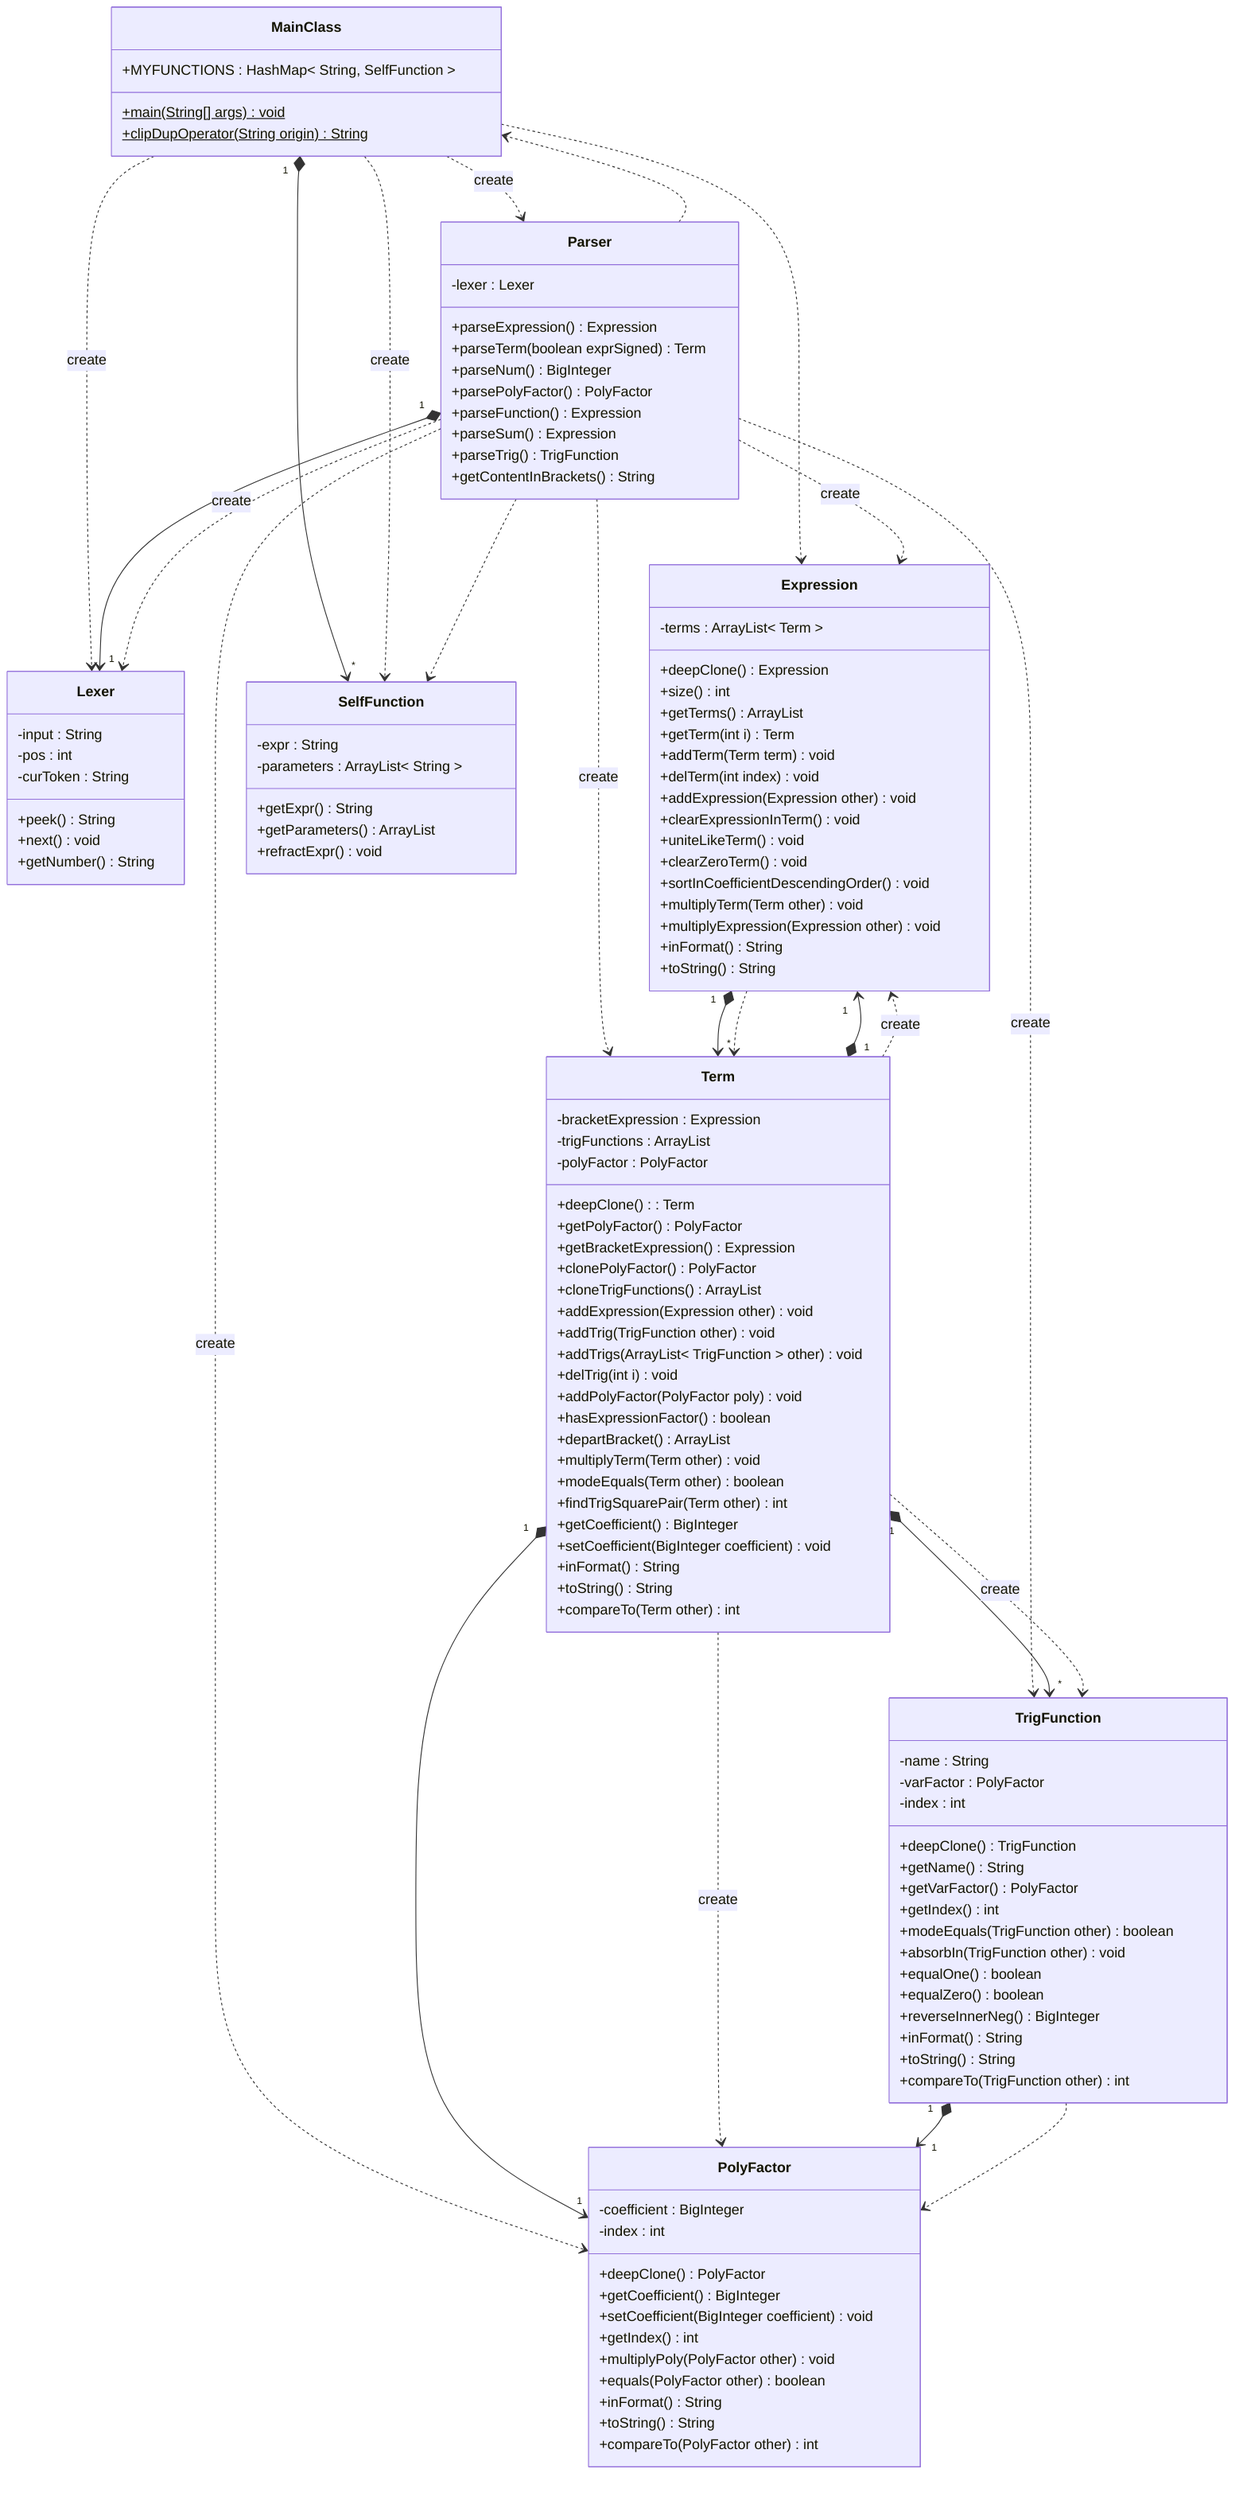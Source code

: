classDiagram
	class MainClass{
        +MYFUNCTIONS : HashMap< String, SelfFunction >

		+main(String[] args)$ void
		+clipDupOperator(String origin)$ String
	}

	class Lexer{
		-input : String
		-pos : int
		-curToken : String

		+peek() String
		+next() void
		+getNumber() String
	}
	
	class Parser{
		-lexer : Lexer

		+parseExpression() Expression
		+parseTerm(boolean exprSigned) Term
        +parseNum() BigInteger
        +parsePolyFactor() PolyFactor
        +parseFunction() Expression
        +parseSum() Expression
        +parseTrig() TrigFunction
        +getContentInBrackets() String
	}

	class Expression{
		-terms : ArrayList< Term >

        +deepClone() Expression
        +size() int
        +getTerms() ArrayList<Term>
        +getTerm(int i) Term
		+addTerm(Term term) void
		+delTerm(int index) void
        +addExpression(Expression other) void
        +clearExpressionInTerm() void
		+uniteLikeTerm() void
		+clearZeroTerm() void
		+sortInCoefficientDescendingOrder() void
		+multiplyTerm(Term other) void
        +multiplyExpression(Expression other) void
		+inFormat() String
		+toString() String
	}

	class Term{
		-bracketExpression : Expression
        -trigFunctions : ArrayList<TrigFunction>
		-polyFactor : PolyFactor

        +deepClone() : Term
        +getPolyFactor() PolyFactor
		+getBracketExpression() Expression
        +clonePolyFactor() PolyFactor
        +cloneTrigFunctions() ArrayList<TrigFunction>

		+addExpression(Expression other) void
        +addTrig(TrigFunction other) void
        +addTrigs(ArrayList< TrigFunction > other) void
        +delTrig(int i) void
        +addPolyFactor(PolyFactor poly) void
        +hasExpressionFactor() boolean

		+departBracket() ArrayList<Term>

        +multiplyTerm(Term other) void
        +modeEquals(Term other) boolean
        +findTrigSquarePair(Term other) int
		+getCoefficient() BigInteger
		+setCoefficient(BigInteger coefficient) void
		+inFormat() String
		+toString() String
        +compareTo(Term other) int
	}

    class TrigFunction{
        -name : String
        -varFactor : PolyFactor
        -index : int
        
        +deepClone() TrigFunction
        +getName() String
        +getVarFactor() PolyFactor
        +getIndex() int

        +modeEquals(TrigFunction other) boolean
        +absorbIn(TrigFunction other) void
        +equalOne() boolean
        +equalZero() boolean
        +reverseInnerNeg() BigInteger

        +inFormat() String
        +toString() String
        +compareTo(TrigFunction other) int 
    }
    
    class PolyFactor{
        -coefficient : BigInteger
        -index : int

        +deepClone() PolyFactor
        +getCoefficient() BigInteger
        +setCoefficient(BigInteger coefficient) void
        +getIndex() int

        +multiplyPoly(PolyFactor other) void
        +equals(PolyFactor other) boolean

        +inFormat() String
        +toString() String
        +compareTo(PolyFactor other) int
    }

    class SelfFunction{
        -expr : String
        -parameters : ArrayList< String >

        +getExpr() String
        +getParameters() ArrayList<String>
        +refractExpr() void
    }

    

    MainClass "1"*-->"*" SelfFunction
    MainClass ..> SelfFunction : create
    MainClass ..> Parser : create
    MainClass ..> Lexer : create
    MainClass ..> Expression

    Parser ..> MainClass
    Parser "1"*-->"1" Lexer
    Parser ..> Lexer : create
    Parser ..> Expression : create
    Parser ..> Term : create
    Parser ..> TrigFunction : create
    Parser ..> PolyFactor : create
    Parser ..> SelfFunction

    Expression "1"*-->"*" Term
    Expression ..> Term

    Term "1"*-->"1" Expression
    Term ..> Expression : create
    Term "1"*-->"*" TrigFunction
    Term ..> TrigFunction : create
    Term "1"*-->"1" PolyFactor
    Term ..> PolyFactor : create

    TrigFunction "1"*-->"1" PolyFactor
    TrigFunction ..> PolyFactor